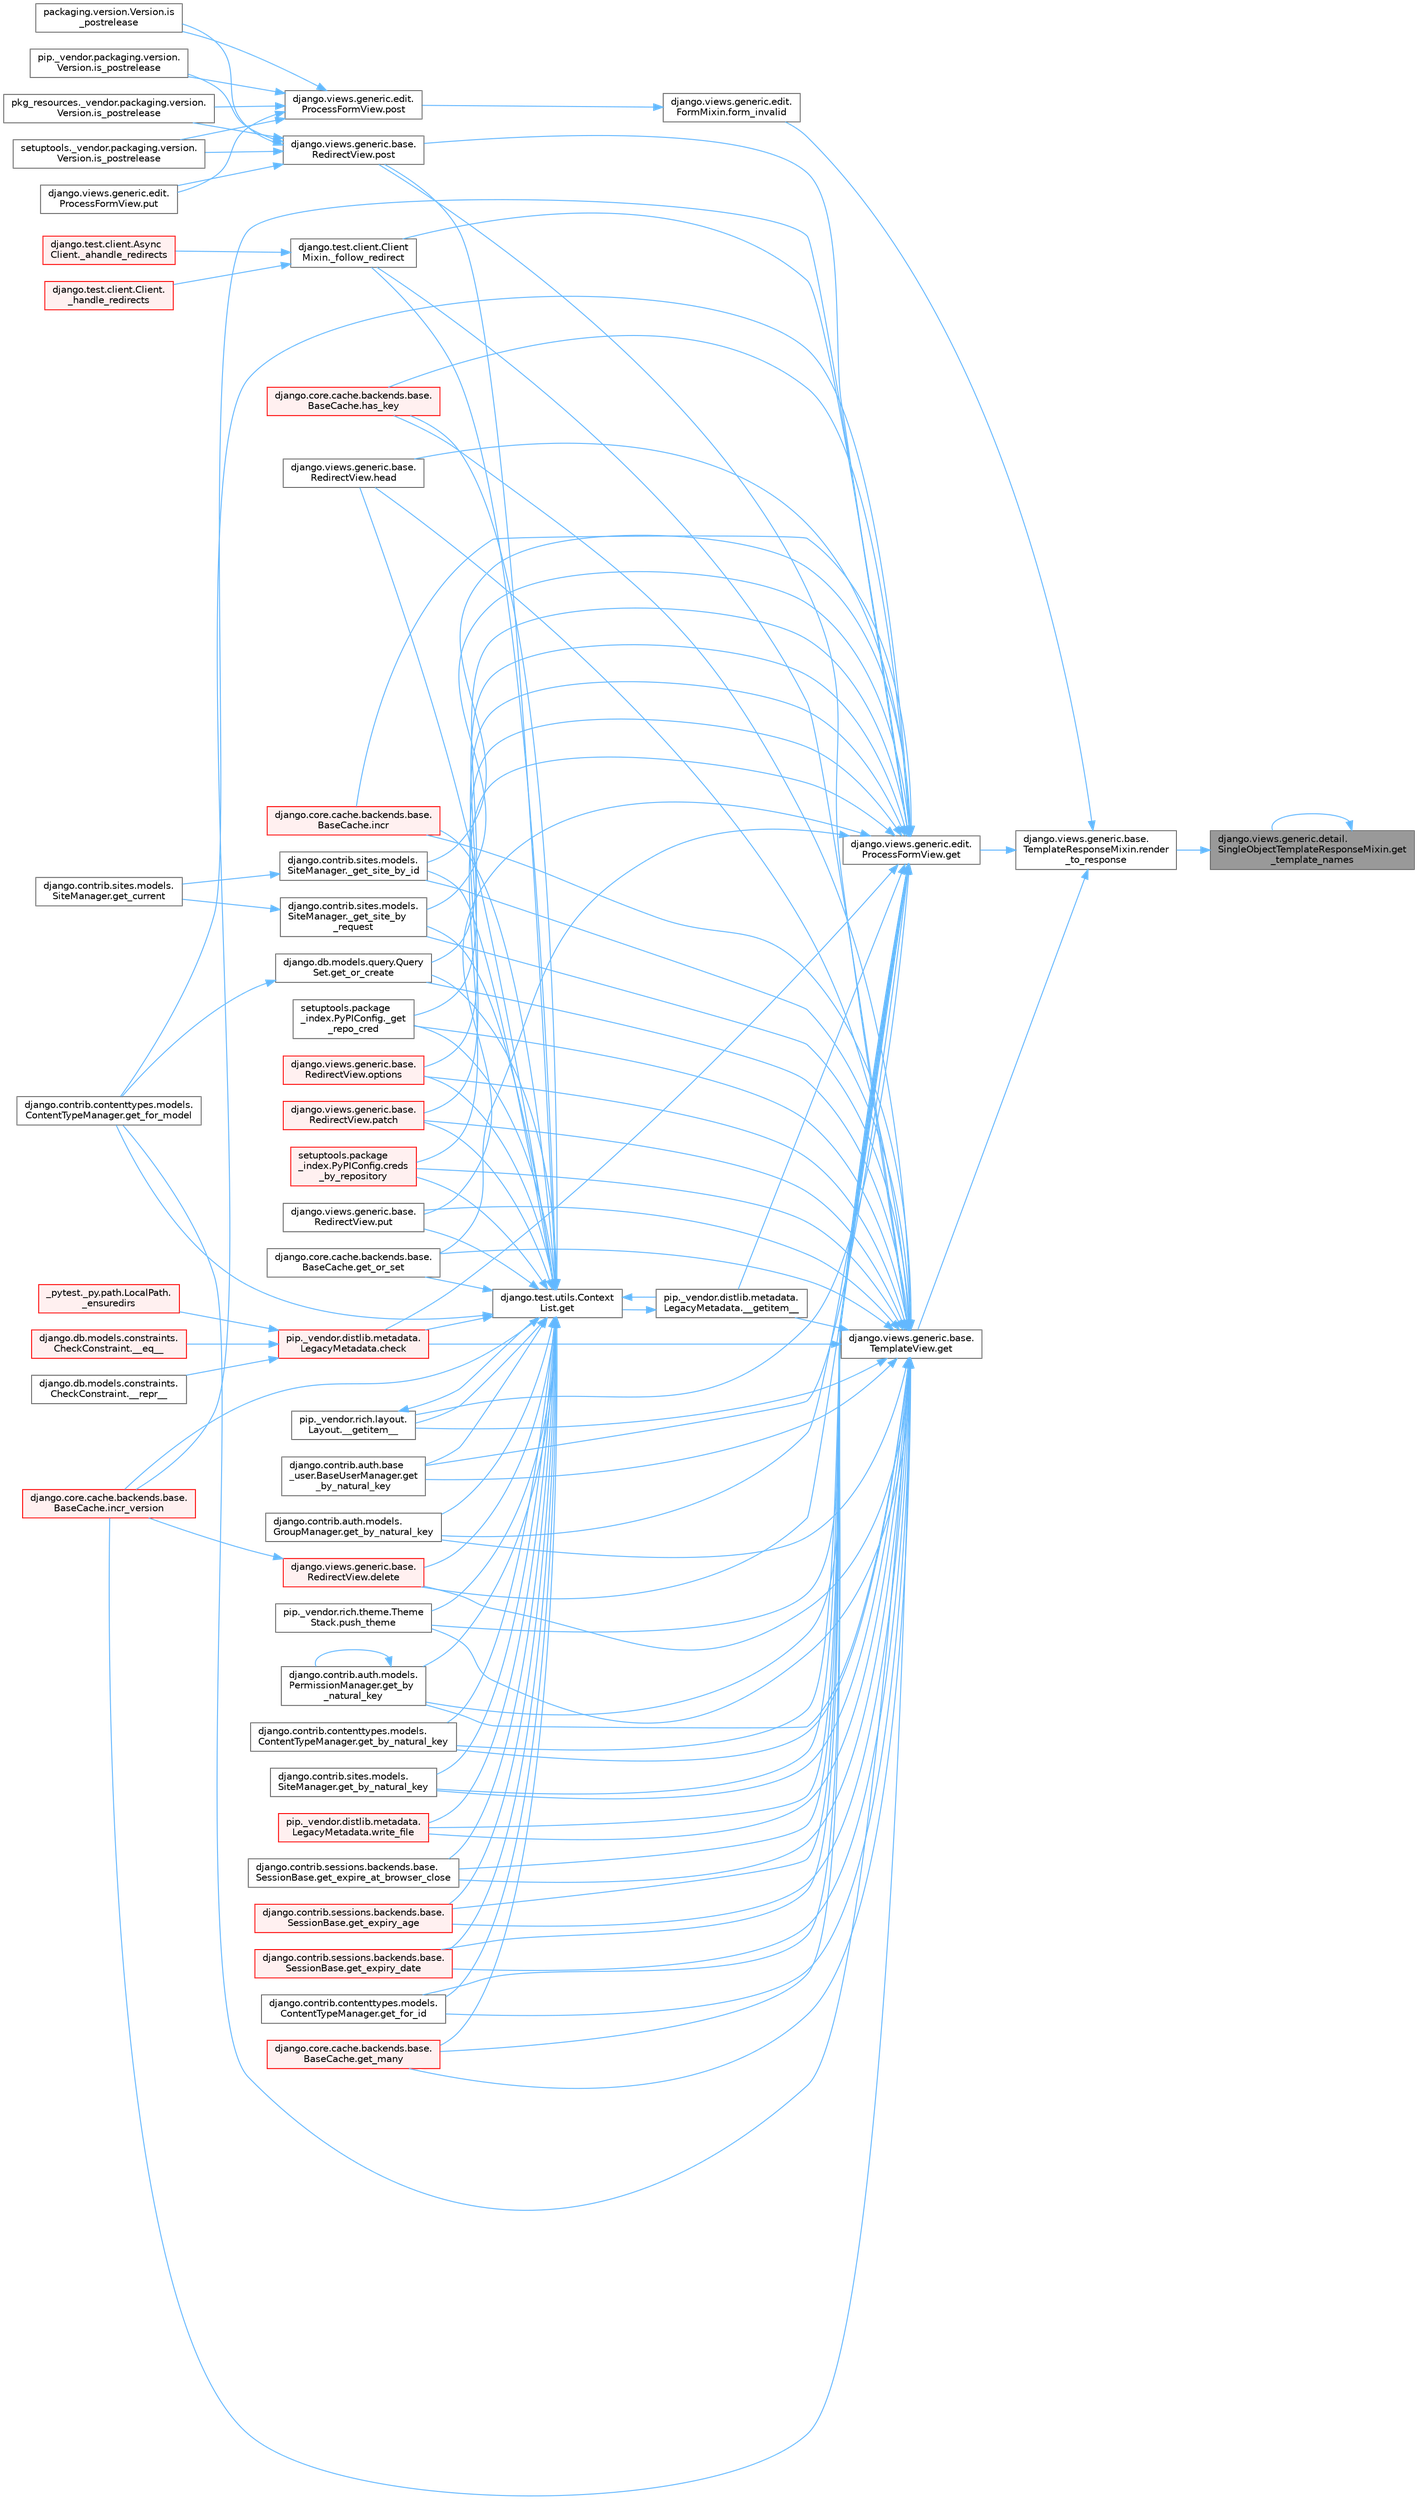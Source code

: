 digraph "django.views.generic.detail.SingleObjectTemplateResponseMixin.get_template_names"
{
 // LATEX_PDF_SIZE
  bgcolor="transparent";
  edge [fontname=Helvetica,fontsize=10,labelfontname=Helvetica,labelfontsize=10];
  node [fontname=Helvetica,fontsize=10,shape=box,height=0.2,width=0.4];
  rankdir="RL";
  Node1 [id="Node000001",label="django.views.generic.detail.\lSingleObjectTemplateResponseMixin.get\l_template_names",height=0.2,width=0.4,color="gray40", fillcolor="grey60", style="filled", fontcolor="black",tooltip=" "];
  Node1 -> Node1 [id="edge1_Node000001_Node000001",dir="back",color="steelblue1",style="solid",tooltip=" "];
  Node1 -> Node2 [id="edge2_Node000001_Node000002",dir="back",color="steelblue1",style="solid",tooltip=" "];
  Node2 [id="Node000002",label="django.views.generic.base.\lTemplateResponseMixin.render\l_to_response",height=0.2,width=0.4,color="grey40", fillcolor="white", style="filled",URL="$classdjango_1_1views_1_1generic_1_1base_1_1_template_response_mixin.html#acb779fab0e9d87e1ae49b9b4ad4e4492",tooltip=" "];
  Node2 -> Node3 [id="edge3_Node000002_Node000003",dir="back",color="steelblue1",style="solid",tooltip=" "];
  Node3 [id="Node000003",label="django.views.generic.edit.\lFormMixin.form_invalid",height=0.2,width=0.4,color="grey40", fillcolor="white", style="filled",URL="$classdjango_1_1views_1_1generic_1_1edit_1_1_form_mixin.html#a3a9a5e20aa7819a6749c1ab36efb4936",tooltip=" "];
  Node3 -> Node4 [id="edge4_Node000003_Node000004",dir="back",color="steelblue1",style="solid",tooltip=" "];
  Node4 [id="Node000004",label="django.views.generic.edit.\lProcessFormView.post",height=0.2,width=0.4,color="grey40", fillcolor="white", style="filled",URL="$classdjango_1_1views_1_1generic_1_1edit_1_1_process_form_view.html#a6cf9ff8c9dd22e940a921672ddd1fa0e",tooltip=" "];
  Node4 -> Node5 [id="edge5_Node000004_Node000005",dir="back",color="steelblue1",style="solid",tooltip=" "];
  Node5 [id="Node000005",label="packaging.version.Version.is\l_postrelease",height=0.2,width=0.4,color="grey40", fillcolor="white", style="filled",URL="$classpackaging_1_1version_1_1_version.html#adfb53ca0004e704963c79aafdd5ac254",tooltip=" "];
  Node4 -> Node6 [id="edge6_Node000004_Node000006",dir="back",color="steelblue1",style="solid",tooltip=" "];
  Node6 [id="Node000006",label="pip._vendor.packaging.version.\lVersion.is_postrelease",height=0.2,width=0.4,color="grey40", fillcolor="white", style="filled",URL="$classpip_1_1__vendor_1_1packaging_1_1version_1_1_version.html#a13ff52f4a2a330c24d84da8669cba0f3",tooltip=" "];
  Node4 -> Node7 [id="edge7_Node000004_Node000007",dir="back",color="steelblue1",style="solid",tooltip=" "];
  Node7 [id="Node000007",label="pkg_resources._vendor.packaging.version.\lVersion.is_postrelease",height=0.2,width=0.4,color="grey40", fillcolor="white", style="filled",URL="$classpkg__resources_1_1__vendor_1_1packaging_1_1version_1_1_version.html#a3e7f7c2c0c5a5401fd6b3dc67beb8d1d",tooltip=" "];
  Node4 -> Node8 [id="edge8_Node000004_Node000008",dir="back",color="steelblue1",style="solid",tooltip=" "];
  Node8 [id="Node000008",label="setuptools._vendor.packaging.version.\lVersion.is_postrelease",height=0.2,width=0.4,color="grey40", fillcolor="white", style="filled",URL="$classsetuptools_1_1__vendor_1_1packaging_1_1version_1_1_version.html#a5647516e2057e8ec08c323424ddaab70",tooltip=" "];
  Node4 -> Node9 [id="edge9_Node000004_Node000009",dir="back",color="steelblue1",style="solid",tooltip=" "];
  Node9 [id="Node000009",label="django.views.generic.edit.\lProcessFormView.put",height=0.2,width=0.4,color="grey40", fillcolor="white", style="filled",URL="$classdjango_1_1views_1_1generic_1_1edit_1_1_process_form_view.html#aca9b521620af475d8ce7abc52d04694d",tooltip=" "];
  Node2 -> Node10 [id="edge10_Node000002_Node000010",dir="back",color="steelblue1",style="solid",tooltip=" "];
  Node10 [id="Node000010",label="django.views.generic.base.\lTemplateView.get",height=0.2,width=0.4,color="grey40", fillcolor="white", style="filled",URL="$classdjango_1_1views_1_1generic_1_1base_1_1_template_view.html#a12232ec7fd058af76ce8c7af132ef915",tooltip=" "];
  Node10 -> Node11 [id="edge11_Node000010_Node000011",dir="back",color="steelblue1",style="solid",tooltip=" "];
  Node11 [id="Node000011",label="pip._vendor.distlib.metadata.\lLegacyMetadata.__getitem__",height=0.2,width=0.4,color="grey40", fillcolor="white", style="filled",URL="$classpip_1_1__vendor_1_1distlib_1_1metadata_1_1_legacy_metadata.html#a4bbfa90e12a85ff919edb328c979731c",tooltip=" "];
  Node11 -> Node12 [id="edge12_Node000011_Node000012",dir="back",color="steelblue1",style="solid",tooltip=" "];
  Node12 [id="Node000012",label="django.test.utils.Context\lList.get",height=0.2,width=0.4,color="grey40", fillcolor="white", style="filled",URL="$classdjango_1_1test_1_1utils_1_1_context_list.html#a1797663a8ac92f44dcb9ad281a896842",tooltip=" "];
  Node12 -> Node11 [id="edge13_Node000012_Node000011",dir="back",color="steelblue1",style="solid",tooltip=" "];
  Node12 -> Node13 [id="edge14_Node000012_Node000013",dir="back",color="steelblue1",style="solid",tooltip=" "];
  Node13 [id="Node000013",label="pip._vendor.rich.layout.\lLayout.__getitem__",height=0.2,width=0.4,color="grey40", fillcolor="white", style="filled",URL="$classpip_1_1__vendor_1_1rich_1_1layout_1_1_layout.html#add0ab2d771b738c1d8f491d5fc922238",tooltip=" "];
  Node13 -> Node12 [id="edge15_Node000013_Node000012",dir="back",color="steelblue1",style="solid",tooltip=" "];
  Node12 -> Node14 [id="edge16_Node000012_Node000014",dir="back",color="steelblue1",style="solid",tooltip=" "];
  Node14 [id="Node000014",label="django.test.client.Client\lMixin._follow_redirect",height=0.2,width=0.4,color="grey40", fillcolor="white", style="filled",URL="$classdjango_1_1test_1_1client_1_1_client_mixin.html#a8ef9c674c0e06268a84a19666287c660",tooltip=" "];
  Node14 -> Node15 [id="edge17_Node000014_Node000015",dir="back",color="steelblue1",style="solid",tooltip=" "];
  Node15 [id="Node000015",label="django.test.client.Async\lClient._ahandle_redirects",height=0.2,width=0.4,color="red", fillcolor="#FFF0F0", style="filled",URL="$classdjango_1_1test_1_1client_1_1_async_client.html#a8740fe0dc39e7fe74e515be78449ee76",tooltip=" "];
  Node14 -> Node3170 [id="edge18_Node000014_Node003170",dir="back",color="steelblue1",style="solid",tooltip=" "];
  Node3170 [id="Node003170",label="django.test.client.Client.\l_handle_redirects",height=0.2,width=0.4,color="red", fillcolor="#FFF0F0", style="filled",URL="$classdjango_1_1test_1_1client_1_1_client.html#a234b328f33c374ad181aa49c6515d469",tooltip=" "];
  Node12 -> Node1788 [id="edge19_Node000012_Node001788",dir="back",color="steelblue1",style="solid",tooltip=" "];
  Node1788 [id="Node001788",label="setuptools.package\l_index.PyPIConfig._get\l_repo_cred",height=0.2,width=0.4,color="grey40", fillcolor="white", style="filled",URL="$classsetuptools_1_1package__index_1_1_py_p_i_config.html#ae131b3373b6208486cc5f156eaa7265a",tooltip=" "];
  Node12 -> Node1789 [id="edge20_Node000012_Node001789",dir="back",color="steelblue1",style="solid",tooltip=" "];
  Node1789 [id="Node001789",label="django.contrib.sites.models.\lSiteManager._get_site_by_id",height=0.2,width=0.4,color="grey40", fillcolor="white", style="filled",URL="$classdjango_1_1contrib_1_1sites_1_1models_1_1_site_manager.html#aa2caa86610079c1d43d51ecd4eeffdfd",tooltip=" "];
  Node1789 -> Node1790 [id="edge21_Node001789_Node001790",dir="back",color="steelblue1",style="solid",tooltip=" "];
  Node1790 [id="Node001790",label="django.contrib.sites.models.\lSiteManager.get_current",height=0.2,width=0.4,color="grey40", fillcolor="white", style="filled",URL="$classdjango_1_1contrib_1_1sites_1_1models_1_1_site_manager.html#ac155c05735cdabcfa6cbe4ee00482659",tooltip=" "];
  Node12 -> Node1791 [id="edge22_Node000012_Node001791",dir="back",color="steelblue1",style="solid",tooltip=" "];
  Node1791 [id="Node001791",label="django.contrib.sites.models.\lSiteManager._get_site_by\l_request",height=0.2,width=0.4,color="grey40", fillcolor="white", style="filled",URL="$classdjango_1_1contrib_1_1sites_1_1models_1_1_site_manager.html#afe4ac1f1603e7bc2e95bd348c30e9d81",tooltip=" "];
  Node1791 -> Node1790 [id="edge23_Node001791_Node001790",dir="back",color="steelblue1",style="solid",tooltip=" "];
  Node12 -> Node1792 [id="edge24_Node000012_Node001792",dir="back",color="steelblue1",style="solid",tooltip=" "];
  Node1792 [id="Node001792",label="pip._vendor.distlib.metadata.\lLegacyMetadata.check",height=0.2,width=0.4,color="red", fillcolor="#FFF0F0", style="filled",URL="$classpip_1_1__vendor_1_1distlib_1_1metadata_1_1_legacy_metadata.html#a9f3d75961911af2473c8092d354b3d85",tooltip=" "];
  Node1792 -> Node756 [id="edge25_Node001792_Node000756",dir="back",color="steelblue1",style="solid",tooltip=" "];
  Node756 [id="Node000756",label="django.db.models.constraints.\lCheckConstraint.__eq__",height=0.2,width=0.4,color="red", fillcolor="#FFF0F0", style="filled",URL="$classdjango_1_1db_1_1models_1_1constraints_1_1_check_constraint.html#a55875a553e53009967129f8b8a269475",tooltip=" "];
  Node1792 -> Node757 [id="edge26_Node001792_Node000757",dir="back",color="steelblue1",style="solid",tooltip=" "];
  Node757 [id="Node000757",label="django.db.models.constraints.\lCheckConstraint.__repr__",height=0.2,width=0.4,color="grey40", fillcolor="white", style="filled",URL="$classdjango_1_1db_1_1models_1_1constraints_1_1_check_constraint.html#a5ee1e990e7235f77706fa7da45651b5f",tooltip=" "];
  Node1792 -> Node758 [id="edge27_Node001792_Node000758",dir="back",color="steelblue1",style="solid",tooltip=" "];
  Node758 [id="Node000758",label="_pytest._py.path.LocalPath.\l_ensuredirs",height=0.2,width=0.4,color="red", fillcolor="#FFF0F0", style="filled",URL="$class__pytest_1_1__py_1_1path_1_1_local_path.html#a0fa56f7616aa9008fbda709b5bd46302",tooltip=" "];
  Node12 -> Node1793 [id="edge28_Node000012_Node001793",dir="back",color="steelblue1",style="solid",tooltip=" "];
  Node1793 [id="Node001793",label="setuptools.package\l_index.PyPIConfig.creds\l_by_repository",height=0.2,width=0.4,color="red", fillcolor="#FFF0F0", style="filled",URL="$classsetuptools_1_1package__index_1_1_py_p_i_config.html#a277b3e89479d171582044b5f9eb920a0",tooltip=" "];
  Node12 -> Node1795 [id="edge29_Node000012_Node001795",dir="back",color="steelblue1",style="solid",tooltip=" "];
  Node1795 [id="Node001795",label="django.views.generic.base.\lRedirectView.delete",height=0.2,width=0.4,color="red", fillcolor="#FFF0F0", style="filled",URL="$classdjango_1_1views_1_1generic_1_1base_1_1_redirect_view.html#a7060a2e85ff141d1950dd42e436fb9f1",tooltip=" "];
  Node1795 -> Node513 [id="edge30_Node001795_Node000513",dir="back",color="steelblue1",style="solid",tooltip=" "];
  Node513 [id="Node000513",label="django.core.cache.backends.base.\lBaseCache.incr_version",height=0.2,width=0.4,color="red", fillcolor="#FFF0F0", style="filled",URL="$classdjango_1_1core_1_1cache_1_1backends_1_1base_1_1_base_cache.html#a3ac7d74ffcfca67e2afee86ecf858b34",tooltip=" "];
  Node12 -> Node1796 [id="edge31_Node000012_Node001796",dir="back",color="steelblue1",style="solid",tooltip=" "];
  Node1796 [id="Node001796",label="django.contrib.auth.base\l_user.BaseUserManager.get\l_by_natural_key",height=0.2,width=0.4,color="grey40", fillcolor="white", style="filled",URL="$classdjango_1_1contrib_1_1auth_1_1base__user_1_1_base_user_manager.html#a9e0cf0e3651ecbe163d9f87b076b0bf9",tooltip=" "];
  Node12 -> Node1797 [id="edge32_Node000012_Node001797",dir="back",color="steelblue1",style="solid",tooltip=" "];
  Node1797 [id="Node001797",label="django.contrib.auth.models.\lGroupManager.get_by_natural_key",height=0.2,width=0.4,color="grey40", fillcolor="white", style="filled",URL="$classdjango_1_1contrib_1_1auth_1_1models_1_1_group_manager.html#af57a9a2ac1ef277ef6f1956f9d25293e",tooltip=" "];
  Node12 -> Node1798 [id="edge33_Node000012_Node001798",dir="back",color="steelblue1",style="solid",tooltip=" "];
  Node1798 [id="Node001798",label="django.contrib.auth.models.\lPermissionManager.get_by\l_natural_key",height=0.2,width=0.4,color="grey40", fillcolor="white", style="filled",URL="$classdjango_1_1contrib_1_1auth_1_1models_1_1_permission_manager.html#a27621698d1bd2b3a2d73dbcd84db0cc3",tooltip=" "];
  Node1798 -> Node1798 [id="edge34_Node001798_Node001798",dir="back",color="steelblue1",style="solid",tooltip=" "];
  Node12 -> Node1799 [id="edge35_Node000012_Node001799",dir="back",color="steelblue1",style="solid",tooltip=" "];
  Node1799 [id="Node001799",label="django.contrib.contenttypes.models.\lContentTypeManager.get_by_natural_key",height=0.2,width=0.4,color="grey40", fillcolor="white", style="filled",URL="$classdjango_1_1contrib_1_1contenttypes_1_1models_1_1_content_type_manager.html#aa19a7b03514cc1871e322fd5aeb2ecbe",tooltip=" "];
  Node12 -> Node1800 [id="edge36_Node000012_Node001800",dir="back",color="steelblue1",style="solid",tooltip=" "];
  Node1800 [id="Node001800",label="django.contrib.sites.models.\lSiteManager.get_by_natural_key",height=0.2,width=0.4,color="grey40", fillcolor="white", style="filled",URL="$classdjango_1_1contrib_1_1sites_1_1models_1_1_site_manager.html#aeb05076243fd13bbdb7e1fe18794269c",tooltip=" "];
  Node12 -> Node1801 [id="edge37_Node000012_Node001801",dir="back",color="steelblue1",style="solid",tooltip=" "];
  Node1801 [id="Node001801",label="django.contrib.sessions.backends.base.\lSessionBase.get_expire_at_browser_close",height=0.2,width=0.4,color="grey40", fillcolor="white", style="filled",URL="$classdjango_1_1contrib_1_1sessions_1_1backends_1_1base_1_1_session_base.html#a84c6c4afda960d505a1b2a7d3f97d75f",tooltip=" "];
  Node12 -> Node1802 [id="edge38_Node000012_Node001802",dir="back",color="steelblue1",style="solid",tooltip=" "];
  Node1802 [id="Node001802",label="django.contrib.sessions.backends.base.\lSessionBase.get_expiry_age",height=0.2,width=0.4,color="red", fillcolor="#FFF0F0", style="filled",URL="$classdjango_1_1contrib_1_1sessions_1_1backends_1_1base_1_1_session_base.html#af853871a0f2af33b0fd38d04e9296e01",tooltip=" "];
  Node12 -> Node1803 [id="edge39_Node000012_Node001803",dir="back",color="steelblue1",style="solid",tooltip=" "];
  Node1803 [id="Node001803",label="django.contrib.sessions.backends.base.\lSessionBase.get_expiry_date",height=0.2,width=0.4,color="red", fillcolor="#FFF0F0", style="filled",URL="$classdjango_1_1contrib_1_1sessions_1_1backends_1_1base_1_1_session_base.html#af87a5a48ca86a64f795e97f3529df849",tooltip=" "];
  Node12 -> Node1805 [id="edge40_Node000012_Node001805",dir="back",color="steelblue1",style="solid",tooltip=" "];
  Node1805 [id="Node001805",label="django.contrib.contenttypes.models.\lContentTypeManager.get_for_id",height=0.2,width=0.4,color="grey40", fillcolor="white", style="filled",URL="$classdjango_1_1contrib_1_1contenttypes_1_1models_1_1_content_type_manager.html#a4f41aa06163cf8140d954a9d9ac0e99f",tooltip=" "];
  Node12 -> Node683 [id="edge41_Node000012_Node000683",dir="back",color="steelblue1",style="solid",tooltip=" "];
  Node683 [id="Node000683",label="django.contrib.contenttypes.models.\lContentTypeManager.get_for_model",height=0.2,width=0.4,color="grey40", fillcolor="white", style="filled",URL="$classdjango_1_1contrib_1_1contenttypes_1_1models_1_1_content_type_manager.html#a1b89bc07df6111e44f749d556f96a414",tooltip=" "];
  Node12 -> Node1806 [id="edge42_Node000012_Node001806",dir="back",color="steelblue1",style="solid",tooltip=" "];
  Node1806 [id="Node001806",label="django.core.cache.backends.base.\lBaseCache.get_many",height=0.2,width=0.4,color="red", fillcolor="#FFF0F0", style="filled",URL="$classdjango_1_1core_1_1cache_1_1backends_1_1base_1_1_base_cache.html#a1d156ab9ced75cecfa673cbee3ac9053",tooltip=" "];
  Node12 -> Node682 [id="edge43_Node000012_Node000682",dir="back",color="steelblue1",style="solid",tooltip=" "];
  Node682 [id="Node000682",label="django.db.models.query.Query\lSet.get_or_create",height=0.2,width=0.4,color="grey40", fillcolor="white", style="filled",URL="$classdjango_1_1db_1_1models_1_1query_1_1_query_set.html#a0f727927ec4d1b9f3087b831cc911c59",tooltip=" "];
  Node682 -> Node683 [id="edge44_Node000682_Node000683",dir="back",color="steelblue1",style="solid",tooltip=" "];
  Node12 -> Node698 [id="edge45_Node000012_Node000698",dir="back",color="steelblue1",style="solid",tooltip=" "];
  Node698 [id="Node000698",label="django.core.cache.backends.base.\lBaseCache.get_or_set",height=0.2,width=0.4,color="grey40", fillcolor="white", style="filled",URL="$classdjango_1_1core_1_1cache_1_1backends_1_1base_1_1_base_cache.html#ac478d532b4c2b74987f49ff8291e5343",tooltip=" "];
  Node12 -> Node1808 [id="edge46_Node000012_Node001808",dir="back",color="steelblue1",style="solid",tooltip=" "];
  Node1808 [id="Node001808",label="django.core.cache.backends.base.\lBaseCache.has_key",height=0.2,width=0.4,color="red", fillcolor="#FFF0F0", style="filled",URL="$classdjango_1_1core_1_1cache_1_1backends_1_1base_1_1_base_cache.html#a2d06a56d17661d63648e1ec13ae93d3b",tooltip=" "];
  Node12 -> Node1810 [id="edge47_Node000012_Node001810",dir="back",color="steelblue1",style="solid",tooltip=" "];
  Node1810 [id="Node001810",label="django.views.generic.base.\lRedirectView.head",height=0.2,width=0.4,color="grey40", fillcolor="white", style="filled",URL="$classdjango_1_1views_1_1generic_1_1base_1_1_redirect_view.html#a34f0a0a5fb94f117f4752789a8db216a",tooltip=" "];
  Node12 -> Node735 [id="edge48_Node000012_Node000735",dir="back",color="steelblue1",style="solid",tooltip=" "];
  Node735 [id="Node000735",label="django.core.cache.backends.base.\lBaseCache.incr",height=0.2,width=0.4,color="red", fillcolor="#FFF0F0", style="filled",URL="$classdjango_1_1core_1_1cache_1_1backends_1_1base_1_1_base_cache.html#ab502f06a18e16d3d1495fdf1dca28831",tooltip=" "];
  Node12 -> Node513 [id="edge49_Node000012_Node000513",dir="back",color="steelblue1",style="solid",tooltip=" "];
  Node12 -> Node1811 [id="edge50_Node000012_Node001811",dir="back",color="steelblue1",style="solid",tooltip=" "];
  Node1811 [id="Node001811",label="django.views.generic.base.\lRedirectView.options",height=0.2,width=0.4,color="red", fillcolor="#FFF0F0", style="filled",URL="$classdjango_1_1views_1_1generic_1_1base_1_1_redirect_view.html#a444de156c79647344c987295c47a76e1",tooltip=" "];
  Node12 -> Node1812 [id="edge51_Node000012_Node001812",dir="back",color="steelblue1",style="solid",tooltip=" "];
  Node1812 [id="Node001812",label="django.views.generic.base.\lRedirectView.patch",height=0.2,width=0.4,color="red", fillcolor="#FFF0F0", style="filled",URL="$classdjango_1_1views_1_1generic_1_1base_1_1_redirect_view.html#a1af0176656ad2642a86603a7f2efd6c8",tooltip=" "];
  Node12 -> Node1815 [id="edge52_Node000012_Node001815",dir="back",color="steelblue1",style="solid",tooltip=" "];
  Node1815 [id="Node001815",label="django.views.generic.base.\lRedirectView.post",height=0.2,width=0.4,color="grey40", fillcolor="white", style="filled",URL="$classdjango_1_1views_1_1generic_1_1base_1_1_redirect_view.html#a20f1374a926b81c739ea2672fbe38552",tooltip=" "];
  Node1815 -> Node5 [id="edge53_Node001815_Node000005",dir="back",color="steelblue1",style="solid",tooltip=" "];
  Node1815 -> Node6 [id="edge54_Node001815_Node000006",dir="back",color="steelblue1",style="solid",tooltip=" "];
  Node1815 -> Node7 [id="edge55_Node001815_Node000007",dir="back",color="steelblue1",style="solid",tooltip=" "];
  Node1815 -> Node8 [id="edge56_Node001815_Node000008",dir="back",color="steelblue1",style="solid",tooltip=" "];
  Node1815 -> Node9 [id="edge57_Node001815_Node000009",dir="back",color="steelblue1",style="solid",tooltip=" "];
  Node12 -> Node1816 [id="edge58_Node000012_Node001816",dir="back",color="steelblue1",style="solid",tooltip=" "];
  Node1816 [id="Node001816",label="pip._vendor.rich.theme.Theme\lStack.push_theme",height=0.2,width=0.4,color="grey40", fillcolor="white", style="filled",URL="$classpip_1_1__vendor_1_1rich_1_1theme_1_1_theme_stack.html#a59e2cc731ff921b7ce76aa4aa4eaf948",tooltip=" "];
  Node12 -> Node1817 [id="edge59_Node000012_Node001817",dir="back",color="steelblue1",style="solid",tooltip=" "];
  Node1817 [id="Node001817",label="django.views.generic.base.\lRedirectView.put",height=0.2,width=0.4,color="grey40", fillcolor="white", style="filled",URL="$classdjango_1_1views_1_1generic_1_1base_1_1_redirect_view.html#a898fb37aa8487c3c0ef4f20bd40ed854",tooltip=" "];
  Node12 -> Node1112 [id="edge60_Node000012_Node001112",dir="back",color="steelblue1",style="solid",tooltip=" "];
  Node1112 [id="Node001112",label="pip._vendor.distlib.metadata.\lLegacyMetadata.write_file",height=0.2,width=0.4,color="red", fillcolor="#FFF0F0", style="filled",URL="$classpip_1_1__vendor_1_1distlib_1_1metadata_1_1_legacy_metadata.html#a4b0b012bbb45bf51d369c39eeb3c734f",tooltip=" "];
  Node10 -> Node13 [id="edge61_Node000010_Node000013",dir="back",color="steelblue1",style="solid",tooltip=" "];
  Node10 -> Node14 [id="edge62_Node000010_Node000014",dir="back",color="steelblue1",style="solid",tooltip=" "];
  Node10 -> Node1788 [id="edge63_Node000010_Node001788",dir="back",color="steelblue1",style="solid",tooltip=" "];
  Node10 -> Node1789 [id="edge64_Node000010_Node001789",dir="back",color="steelblue1",style="solid",tooltip=" "];
  Node10 -> Node1791 [id="edge65_Node000010_Node001791",dir="back",color="steelblue1",style="solid",tooltip=" "];
  Node10 -> Node1792 [id="edge66_Node000010_Node001792",dir="back",color="steelblue1",style="solid",tooltip=" "];
  Node10 -> Node1793 [id="edge67_Node000010_Node001793",dir="back",color="steelblue1",style="solid",tooltip=" "];
  Node10 -> Node1795 [id="edge68_Node000010_Node001795",dir="back",color="steelblue1",style="solid",tooltip=" "];
  Node10 -> Node1796 [id="edge69_Node000010_Node001796",dir="back",color="steelblue1",style="solid",tooltip=" "];
  Node10 -> Node1797 [id="edge70_Node000010_Node001797",dir="back",color="steelblue1",style="solid",tooltip=" "];
  Node10 -> Node1798 [id="edge71_Node000010_Node001798",dir="back",color="steelblue1",style="solid",tooltip=" "];
  Node10 -> Node1799 [id="edge72_Node000010_Node001799",dir="back",color="steelblue1",style="solid",tooltip=" "];
  Node10 -> Node1800 [id="edge73_Node000010_Node001800",dir="back",color="steelblue1",style="solid",tooltip=" "];
  Node10 -> Node1801 [id="edge74_Node000010_Node001801",dir="back",color="steelblue1",style="solid",tooltip=" "];
  Node10 -> Node1802 [id="edge75_Node000010_Node001802",dir="back",color="steelblue1",style="solid",tooltip=" "];
  Node10 -> Node1803 [id="edge76_Node000010_Node001803",dir="back",color="steelblue1",style="solid",tooltip=" "];
  Node10 -> Node1805 [id="edge77_Node000010_Node001805",dir="back",color="steelblue1",style="solid",tooltip=" "];
  Node10 -> Node683 [id="edge78_Node000010_Node000683",dir="back",color="steelblue1",style="solid",tooltip=" "];
  Node10 -> Node1806 [id="edge79_Node000010_Node001806",dir="back",color="steelblue1",style="solid",tooltip=" "];
  Node10 -> Node682 [id="edge80_Node000010_Node000682",dir="back",color="steelblue1",style="solid",tooltip=" "];
  Node10 -> Node698 [id="edge81_Node000010_Node000698",dir="back",color="steelblue1",style="solid",tooltip=" "];
  Node10 -> Node1808 [id="edge82_Node000010_Node001808",dir="back",color="steelblue1",style="solid",tooltip=" "];
  Node10 -> Node1810 [id="edge83_Node000010_Node001810",dir="back",color="steelblue1",style="solid",tooltip=" "];
  Node10 -> Node735 [id="edge84_Node000010_Node000735",dir="back",color="steelblue1",style="solid",tooltip=" "];
  Node10 -> Node513 [id="edge85_Node000010_Node000513",dir="back",color="steelblue1",style="solid",tooltip=" "];
  Node10 -> Node1811 [id="edge86_Node000010_Node001811",dir="back",color="steelblue1",style="solid",tooltip=" "];
  Node10 -> Node1812 [id="edge87_Node000010_Node001812",dir="back",color="steelblue1",style="solid",tooltip=" "];
  Node10 -> Node1815 [id="edge88_Node000010_Node001815",dir="back",color="steelblue1",style="solid",tooltip=" "];
  Node10 -> Node1816 [id="edge89_Node000010_Node001816",dir="back",color="steelblue1",style="solid",tooltip=" "];
  Node10 -> Node1817 [id="edge90_Node000010_Node001817",dir="back",color="steelblue1",style="solid",tooltip=" "];
  Node10 -> Node1112 [id="edge91_Node000010_Node001112",dir="back",color="steelblue1",style="solid",tooltip=" "];
  Node2 -> Node1886 [id="edge92_Node000002_Node001886",dir="back",color="steelblue1",style="solid",tooltip=" "];
  Node1886 [id="Node001886",label="django.views.generic.edit.\lProcessFormView.get",height=0.2,width=0.4,color="grey40", fillcolor="white", style="filled",URL="$classdjango_1_1views_1_1generic_1_1edit_1_1_process_form_view.html#af7def109918828469fd90c209d775e40",tooltip=" "];
  Node1886 -> Node11 [id="edge93_Node001886_Node000011",dir="back",color="steelblue1",style="solid",tooltip=" "];
  Node1886 -> Node13 [id="edge94_Node001886_Node000013",dir="back",color="steelblue1",style="solid",tooltip=" "];
  Node1886 -> Node14 [id="edge95_Node001886_Node000014",dir="back",color="steelblue1",style="solid",tooltip=" "];
  Node1886 -> Node1788 [id="edge96_Node001886_Node001788",dir="back",color="steelblue1",style="solid",tooltip=" "];
  Node1886 -> Node1789 [id="edge97_Node001886_Node001789",dir="back",color="steelblue1",style="solid",tooltip=" "];
  Node1886 -> Node1791 [id="edge98_Node001886_Node001791",dir="back",color="steelblue1",style="solid",tooltip=" "];
  Node1886 -> Node1792 [id="edge99_Node001886_Node001792",dir="back",color="steelblue1",style="solid",tooltip=" "];
  Node1886 -> Node1793 [id="edge100_Node001886_Node001793",dir="back",color="steelblue1",style="solid",tooltip=" "];
  Node1886 -> Node1795 [id="edge101_Node001886_Node001795",dir="back",color="steelblue1",style="solid",tooltip=" "];
  Node1886 -> Node1796 [id="edge102_Node001886_Node001796",dir="back",color="steelblue1",style="solid",tooltip=" "];
  Node1886 -> Node1797 [id="edge103_Node001886_Node001797",dir="back",color="steelblue1",style="solid",tooltip=" "];
  Node1886 -> Node1798 [id="edge104_Node001886_Node001798",dir="back",color="steelblue1",style="solid",tooltip=" "];
  Node1886 -> Node1799 [id="edge105_Node001886_Node001799",dir="back",color="steelblue1",style="solid",tooltip=" "];
  Node1886 -> Node1800 [id="edge106_Node001886_Node001800",dir="back",color="steelblue1",style="solid",tooltip=" "];
  Node1886 -> Node1801 [id="edge107_Node001886_Node001801",dir="back",color="steelblue1",style="solid",tooltip=" "];
  Node1886 -> Node1802 [id="edge108_Node001886_Node001802",dir="back",color="steelblue1",style="solid",tooltip=" "];
  Node1886 -> Node1803 [id="edge109_Node001886_Node001803",dir="back",color="steelblue1",style="solid",tooltip=" "];
  Node1886 -> Node1805 [id="edge110_Node001886_Node001805",dir="back",color="steelblue1",style="solid",tooltip=" "];
  Node1886 -> Node683 [id="edge111_Node001886_Node000683",dir="back",color="steelblue1",style="solid",tooltip=" "];
  Node1886 -> Node1806 [id="edge112_Node001886_Node001806",dir="back",color="steelblue1",style="solid",tooltip=" "];
  Node1886 -> Node682 [id="edge113_Node001886_Node000682",dir="back",color="steelblue1",style="solid",tooltip=" "];
  Node1886 -> Node698 [id="edge114_Node001886_Node000698",dir="back",color="steelblue1",style="solid",tooltip=" "];
  Node1886 -> Node1808 [id="edge115_Node001886_Node001808",dir="back",color="steelblue1",style="solid",tooltip=" "];
  Node1886 -> Node1810 [id="edge116_Node001886_Node001810",dir="back",color="steelblue1",style="solid",tooltip=" "];
  Node1886 -> Node735 [id="edge117_Node001886_Node000735",dir="back",color="steelblue1",style="solid",tooltip=" "];
  Node1886 -> Node513 [id="edge118_Node001886_Node000513",dir="back",color="steelblue1",style="solid",tooltip=" "];
  Node1886 -> Node1811 [id="edge119_Node001886_Node001811",dir="back",color="steelblue1",style="solid",tooltip=" "];
  Node1886 -> Node1812 [id="edge120_Node001886_Node001812",dir="back",color="steelblue1",style="solid",tooltip=" "];
  Node1886 -> Node1815 [id="edge121_Node001886_Node001815",dir="back",color="steelblue1",style="solid",tooltip=" "];
  Node1886 -> Node1816 [id="edge122_Node001886_Node001816",dir="back",color="steelblue1",style="solid",tooltip=" "];
  Node1886 -> Node1817 [id="edge123_Node001886_Node001817",dir="back",color="steelblue1",style="solid",tooltip=" "];
  Node1886 -> Node1112 [id="edge124_Node001886_Node001112",dir="back",color="steelblue1",style="solid",tooltip=" "];
}
